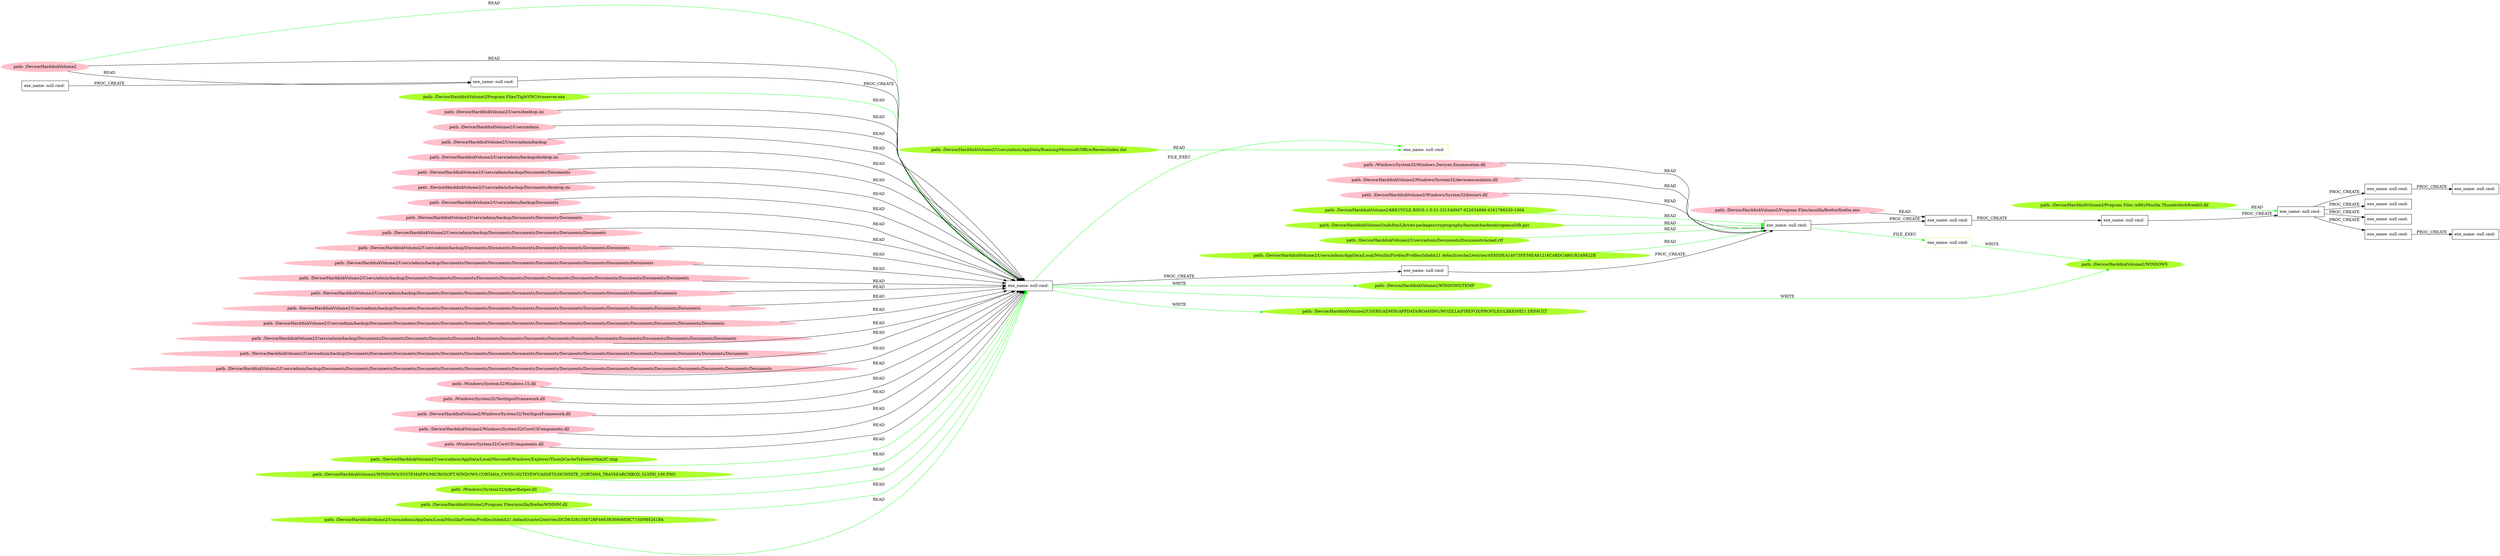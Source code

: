 digraph {
	rankdir=LR
	38 [label="exe_name: null cmd: " color=black shape=box style=solid]
	64 [label="exe_name: null cmd: " color=greenyellow shape=box style=solid]
	38 -> 64 [label=FILE_EXEC color=green]
	28 [label="exe_name: null cmd: " color=black shape=box style=solid]
	76 [label="exe_name: null cmd: " color=greenyellow shape=box style=solid]
	28 -> 76 [label=FILE_EXEC color=green]
	59 [label="path: /Device/HarddiskVolume2" color=pink shape=oval style=filled]
	38 [label="exe_name: null cmd: " color=black shape=box style=solid]
	59 -> 38 [label=READ color=green]
	71 [label="path: /Device/HarddiskVolume2/Program Files/TightVNC/tvnserver.exe" color=greenyellow shape=oval style=filled]
	38 [label="exe_name: null cmd: " color=black shape=box style=solid]
	71 -> 38 [label=READ color=green]
	19 [label="exe_name: null cmd: " color=black shape=box style=solid]
	40 [label="exe_name: null cmd: " color=black shape=box style=solid]
	19 -> 40 [label=PROC_CREATE color=black]
	59 [label="path: /Device/HarddiskVolume2" color=pink shape=oval style=filled]
	40 [label="exe_name: null cmd: " color=black shape=box style=solid]
	59 -> 40 [label=READ color=black]
	40 [label="exe_name: null cmd: " color=black shape=box style=solid]
	38 [label="exe_name: null cmd: " color=black shape=box style=solid]
	40 -> 38 [label=PROC_CREATE color=black]
	59 [label="path: /Device/HarddiskVolume2" color=pink shape=oval style=filled]
	38 [label="exe_name: null cmd: " color=black shape=box style=solid]
	59 -> 38 [label=READ color=black]
	53 [label="path: /Device/HarddiskVolume2/Users/desktop.ini" color=pink shape=oval style=filled]
	38 [label="exe_name: null cmd: " color=black shape=box style=solid]
	53 -> 38 [label=READ color=black]
	12 [label="path: /Device/HarddiskVolume2/Users/admin" color=pink shape=oval style=filled]
	38 [label="exe_name: null cmd: " color=black shape=box style=solid]
	12 -> 38 [label=READ color=black]
	17 [label="path: /Device/HarddiskVolume2/Users/admin/backup" color=pink shape=oval style=filled]
	38 [label="exe_name: null cmd: " color=black shape=box style=solid]
	17 -> 38 [label=READ color=black]
	39 [label="path: /Device/HarddiskVolume2/Users/admin/backup/desktop.ini" color=pink shape=oval style=filled]
	38 [label="exe_name: null cmd: " color=black shape=box style=solid]
	39 -> 38 [label=READ color=black]
	45 [label="path: /Device/HarddiskVolume2/Users/admin/backup/Documents/Documents" color=pink shape=oval style=filled]
	38 [label="exe_name: null cmd: " color=black shape=box style=solid]
	45 -> 38 [label=READ color=black]
	54 [label="path: /Device/HarddiskVolume2/Users/admin/backup/Documents/desktop.ini" color=pink shape=oval style=filled]
	38 [label="exe_name: null cmd: " color=black shape=box style=solid]
	54 -> 38 [label=READ color=black]
	15 [label="path: /Device/HarddiskVolume2/Users/admin/backup/Documents" color=pink shape=oval style=filled]
	38 [label="exe_name: null cmd: " color=black shape=box style=solid]
	15 -> 38 [label=READ color=black]
	46 [label="path: /Device/HarddiskVolume2/Users/admin/backup/Documents/Documents/Documents" color=pink shape=oval style=filled]
	38 [label="exe_name: null cmd: " color=black shape=box style=solid]
	46 -> 38 [label=READ color=black]
	43 [label="path: /Device/HarddiskVolume2/Users/admin/backup/Documents/Documents/Documents/Documents/Documents" color=pink shape=oval style=filled]
	38 [label="exe_name: null cmd: " color=black shape=box style=solid]
	43 -> 38 [label=READ color=black]
	18 [label="path: /Device/HarddiskVolume2/Users/admin/backup/Documents/Documents/Documents/Documents/Documents/Documents/Documents" color=pink shape=oval style=filled]
	38 [label="exe_name: null cmd: " color=black shape=box style=solid]
	18 -> 38 [label=READ color=black]
	34 [label="path: /Device/HarddiskVolume2/Users/admin/backup/Documents/Documents/Documents/Documents/Documents/Documents/Documents/Documents/Documents" color=pink shape=oval style=filled]
	38 [label="exe_name: null cmd: " color=black shape=box style=solid]
	34 -> 38 [label=READ color=black]
	24 [label="path: /Device/HarddiskVolume2/Users/admin/backup/Documents/Documents/Documents/Documents/Documents/Documents/Documents/Documents/Documents/Documents/Documents/Documents" color=pink shape=oval style=filled]
	38 [label="exe_name: null cmd: " color=black shape=box style=solid]
	24 -> 38 [label=READ color=black]
	37 [label="path: /Device/HarddiskVolume2/Users/admin/backup/Documents/Documents/Documents/Documents/Documents/Documents/Documents/Documents/Documents/Documents/Documents" color=pink shape=oval style=filled]
	38 [label="exe_name: null cmd: " color=black shape=box style=solid]
	37 -> 38 [label=READ color=black]
	16 [label="path: /Device/HarddiskVolume2/Users/admin/backup/Documents/Documents/Documents/Documents/Documents/Documents/Documents/Documents/Documents/Documents/Documents/Documents/Documents" color=pink shape=oval style=filled]
	38 [label="exe_name: null cmd: " color=black shape=box style=solid]
	16 -> 38 [label=READ color=black]
	44 [label="path: /Device/HarddiskVolume2/Users/admin/backup/Documents/Documents/Documents/Documents/Documents/Documents/Documents/Documents/Documents/Documents/Documents/Documents/Documents/Documents/Documents" color=pink shape=oval style=filled]
	38 [label="exe_name: null cmd: " color=black shape=box style=solid]
	44 -> 38 [label=READ color=black]
	14 [label="path: /Device/HarddiskVolume2/Users/admin/backup/Documents/Documents/Documents/Documents/Documents/Documents/Documents/Documents/Documents/Documents/Documents/Documents/Documents/Documents/Documents/Documents" color=pink shape=oval style=filled]
	38 [label="exe_name: null cmd: " color=black shape=box style=solid]
	14 -> 38 [label=READ color=black]
	11 [label="path: /Device/HarddiskVolume2/Users/admin/backup/Documents/Documents/Documents/Documents/Documents/Documents/Documents/Documents/Documents/Documents/Documents/Documents/Documents/Documents/Documents/Documents/Documents" color=pink shape=oval style=filled]
	38 [label="exe_name: null cmd: " color=black shape=box style=solid]
	11 -> 38 [label=READ color=black]
	51 [label="path: /Device/HarddiskVolume2/Users/admin/backup/Documents/Documents/Documents/Documents/Documents/Documents/Documents/Documents/Documents/Documents/Documents/Documents/Documents/Documents/Documents/Documents/Documents/Documents/Documents" color=pink shape=oval style=filled]
	38 [label="exe_name: null cmd: " color=black shape=box style=solid]
	51 -> 38 [label=READ color=black]
	10 [label="path: /Windows/System32/Windows.UI.dll" color=pink shape=oval style=filled]
	38 [label="exe_name: null cmd: " color=black shape=box style=solid]
	10 -> 38 [label=READ color=black]
	52 [label="path: /Windows/System32/TextInputFramework.dll" color=pink shape=oval style=filled]
	38 [label="exe_name: null cmd: " color=black shape=box style=solid]
	52 -> 38 [label=READ color=black]
	20 [label="path: /Device/HarddiskVolume2/Windows/System32/TextInputFramework.dll" color=pink shape=oval style=filled]
	38 [label="exe_name: null cmd: " color=black shape=box style=solid]
	20 -> 38 [label=READ color=black]
	33 [label="path: /Device/HarddiskVolume2/Windows/System32/CoreUIComponents.dll" color=pink shape=oval style=filled]
	38 [label="exe_name: null cmd: " color=black shape=box style=solid]
	33 -> 38 [label=READ color=black]
	48 [label="path: /Windows/System32/CoreUIComponents.dll" color=pink shape=oval style=filled]
	38 [label="exe_name: null cmd: " color=black shape=box style=solid]
	48 -> 38 [label=READ color=black]
	38 [label="exe_name: null cmd: " color=black shape=box style=solid]
	30 [label="exe_name: null cmd: " color=black shape=box style=solid]
	38 -> 30 [label=PROC_CREATE color=black]
	30 [label="exe_name: null cmd: " color=black shape=box style=solid]
	28 [label="exe_name: null cmd: " color=black shape=box style=solid]
	30 -> 28 [label=PROC_CREATE color=black]
	21 [label="path: /Windows/System32/Windows.Devices.Enumeration.dll" color=pink shape=oval style=filled]
	28 [label="exe_name: null cmd: " color=black shape=box style=solid]
	21 -> 28 [label=READ color=black]
	25 [label="path: /Device/HarddiskVolume2/Windows/System32/deviceassociation.dll" color=pink shape=oval style=filled]
	28 [label="exe_name: null cmd: " color=black shape=box style=solid]
	25 -> 28 [label=READ color=black]
	31 [label="path: /Device/HarddiskVolume2/Windows/System32/biwinrt.dll" color=pink shape=oval style=filled]
	28 [label="exe_name: null cmd: " color=black shape=box style=solid]
	31 -> 28 [label=READ color=black]
	79 [label="path: /Device/HarddiskVolume2/$RECYCLE.BIN/S-1-5-21-231540947-922634896-4161786520-1004" color=greenyellow shape=oval style=filled]
	28 [label="exe_name: null cmd: " color=black shape=box style=solid]
	79 -> 28 [label=READ color=green]
	68 [label="path: /Device/HarddiskVolume2/Users/admin/AppData/Local/Microsoft/Windows/Explorer/ThumbCacheToDelete/thm3C.tmp" color=greenyellow shape=oval style=filled]
	38 [label="exe_name: null cmd: " color=black shape=box style=solid]
	68 -> 38 [label=READ color=green]
	28 [label="exe_name: null cmd: " color=black shape=box style=solid]
	0 [label="exe_name: null cmd: " color=black shape=box style=solid]
	28 -> 0 [label=PROC_CREATE color=black]
	29 [label="path: /Device/HarddiskVolume2/Program Files/mozilla/firefox/firefox.exe" color=pink shape=oval style=filled]
	0 [label="exe_name: null cmd: " color=black shape=box style=solid]
	29 -> 0 [label=READ color=black]
	0 [label="exe_name: null cmd: " color=black shape=box style=solid]
	2 [label="exe_name: null cmd: " color=black shape=box style=solid]
	0 -> 2 [label=PROC_CREATE color=black]
	2 [label="exe_name: null cmd: " color=black shape=box style=solid]
	4 [label="exe_name: null cmd: " color=black shape=box style=solid]
	2 -> 4 [label=PROC_CREATE color=black]
	4 [label="exe_name: null cmd: " color=black shape=box style=solid]
	8 [label="exe_name: null cmd: " color=black shape=box style=solid]
	4 -> 8 [label=PROC_CREATE color=black]
	8 [label="exe_name: null cmd: " color=black shape=box style=solid]
	5 [label="exe_name: null cmd: " color=black shape=box style=solid]
	8 -> 5 [label=PROC_CREATE color=black]
	4 [label="exe_name: null cmd: " color=black shape=box style=solid]
	3 [label="exe_name: null cmd: " color=black shape=box style=solid]
	4 -> 3 [label=PROC_CREATE color=black]
	4 [label="exe_name: null cmd: " color=black shape=box style=solid]
	6 [label="exe_name: null cmd: " color=black shape=box style=solid]
	4 -> 6 [label=PROC_CREATE color=black]
	4 [label="exe_name: null cmd: " color=black shape=box style=solid]
	9 [label="exe_name: null cmd: " color=black shape=box style=solid]
	4 -> 9 [label=PROC_CREATE color=black]
	9 [label="exe_name: null cmd: " color=black shape=box style=solid]
	7 [label="exe_name: null cmd: " color=black shape=box style=solid]
	9 -> 7 [label=PROC_CREATE color=black]
	78 [label="path: /Device/HarddiskVolume2/salt/bin/Lib/site-packages/cryptography/hazmat/backends/openssl/dh.pyc" color=greenyellow shape=oval style=filled]
	28 [label="exe_name: null cmd: " color=black shape=box style=solid]
	78 -> 28 [label=READ color=green]
	38 [label="exe_name: null cmd: " color=black shape=box style=solid]
	66 [label="path: /Device/HarddiskVolume2/WINDOWS/TEMP" color=greenyellow shape=oval style=filled]
	38 -> 66 [label=WRITE color=green]
	73 [label="path: /Device/HarddiskVolume2/WINDOWS/SYSTEMAPPS/MICROSOFT.WINDOWS.CORTANA_CW5N1H2TXYEWY/ASSETS/HCWHITE_CORTANA_TRAYSEARCHBOX_GLYPH_100.PNG" color=greenyellow shape=oval style=filled]
	38 [label="exe_name: null cmd: " color=black shape=box style=solid]
	73 -> 38 [label=READ color=green]
	80 [label="path: /Device/HarddiskVolume2/Users/admin/Documents/Documents/acned.rtf" color=greenyellow shape=oval style=filled]
	28 [label="exe_name: null cmd: " color=black shape=box style=solid]
	80 -> 28 [label=READ color=green]
	38 [label="exe_name: null cmd: " color=black shape=box style=solid]
	63 [label="path: /Device/HarddiskVolume2/WINDOWS" color=greenyellow shape=oval style=filled]
	38 -> 63 [label=WRITE color=green]
	81 [label="path: /Device/HarddiskVolume2/Program Files (x86)/Mozilla Thunderbird/freebl3.dll" color=greenyellow shape=oval style=filled]
	4 [label="exe_name: null cmd: " color=black shape=box style=solid]
	81 -> 4 [label=READ color=green]
	76 [label="exe_name: null cmd: " color=greenyellow shape=box style=solid]
	63 [label="path: /Device/HarddiskVolume2/WINDOWS" color=greenyellow shape=oval style=filled]
	76 -> 63 [label=WRITE color=green]
	72 [label="path: /Windows/System32/mfperfhelper.dll" color=greenyellow shape=oval style=filled]
	38 [label="exe_name: null cmd: " color=black shape=box style=solid]
	72 -> 38 [label=READ color=green]
	38 [label="exe_name: null cmd: " color=black shape=box style=solid]
	69 [label="path: /Device/HarddiskVolume2/USERS/ADMIN/APPDATA/ROAMING/MOZILLA/FIREFOX/PROFILES/LXKEHH21.DEFAULT" color=greenyellow shape=oval style=filled]
	38 -> 69 [label=WRITE color=green]
	70 [label="path: /Device/HarddiskVolume2/Program Files/mozilla/firefox/WINMM.dll" color=greenyellow shape=oval style=filled]
	38 [label="exe_name: null cmd: " color=black shape=box style=solid]
	70 -> 38 [label=READ color=green]
	65 [label="path: /Device/HarddiskVolume2/Users/admin/AppData/Roaming/Microsoft/Office/Recent/index.dat" color=greenyellow shape=oval style=filled]
	64 [label="exe_name: null cmd: " color=greenyellow shape=box style=solid]
	65 -> 64 [label=READ color=green]
	67 [label="path: /Device/HarddiskVolume2/Users/admin/AppData/Local/Mozilla/Firefox/Profiles/lxkehh21.default/cache2/entries/DCD63281358728F4663B36946E8C7150FB0241B4" color=greenyellow shape=oval style=filled]
	38 [label="exe_name: null cmd: " color=black shape=box style=solid]
	67 -> 38 [label=READ color=green]
	75 [label="path: /Device/HarddiskVolume2/Users/admin/AppData/Local/Mozilla/Firefox/Profiles/lxkehh21.default/cache2/entries/4E8DDEA14073FE58EA81216CABDCA801B24B622B" color=greenyellow shape=oval style=filled]
	28 [label="exe_name: null cmd: " color=black shape=box style=solid]
	75 -> 28 [label=READ color=green]
}
